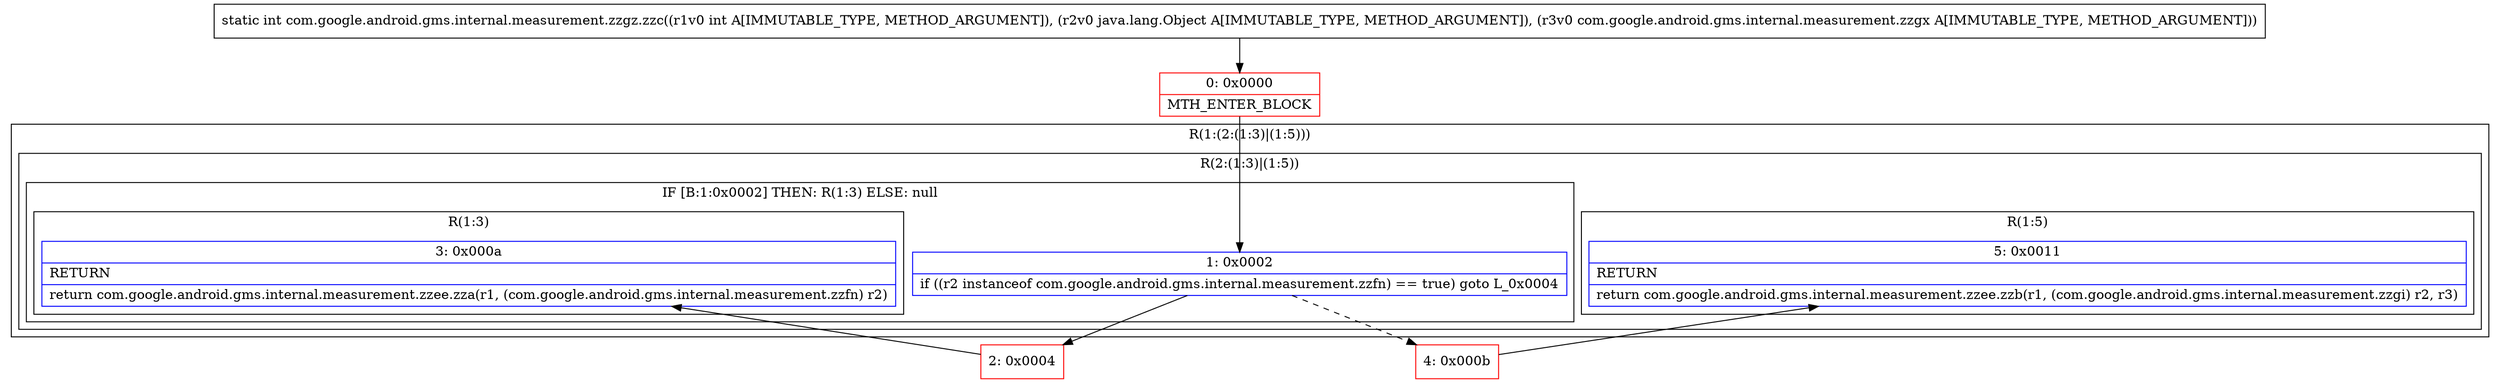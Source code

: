 digraph "CFG forcom.google.android.gms.internal.measurement.zzgz.zzc(ILjava\/lang\/Object;Lcom\/google\/android\/gms\/internal\/measurement\/zzgx;)I" {
subgraph cluster_Region_148089153 {
label = "R(1:(2:(1:3)|(1:5)))";
node [shape=record,color=blue];
subgraph cluster_Region_649674815 {
label = "R(2:(1:3)|(1:5))";
node [shape=record,color=blue];
subgraph cluster_IfRegion_428393478 {
label = "IF [B:1:0x0002] THEN: R(1:3) ELSE: null";
node [shape=record,color=blue];
Node_1 [shape=record,label="{1\:\ 0x0002|if ((r2 instanceof com.google.android.gms.internal.measurement.zzfn) == true) goto L_0x0004\l}"];
subgraph cluster_Region_1715622851 {
label = "R(1:3)";
node [shape=record,color=blue];
Node_3 [shape=record,label="{3\:\ 0x000a|RETURN\l|return com.google.android.gms.internal.measurement.zzee.zza(r1, (com.google.android.gms.internal.measurement.zzfn) r2)\l}"];
}
}
subgraph cluster_Region_1942910955 {
label = "R(1:5)";
node [shape=record,color=blue];
Node_5 [shape=record,label="{5\:\ 0x0011|RETURN\l|return com.google.android.gms.internal.measurement.zzee.zzb(r1, (com.google.android.gms.internal.measurement.zzgi) r2, r3)\l}"];
}
}
}
Node_0 [shape=record,color=red,label="{0\:\ 0x0000|MTH_ENTER_BLOCK\l}"];
Node_2 [shape=record,color=red,label="{2\:\ 0x0004}"];
Node_4 [shape=record,color=red,label="{4\:\ 0x000b}"];
MethodNode[shape=record,label="{static int com.google.android.gms.internal.measurement.zzgz.zzc((r1v0 int A[IMMUTABLE_TYPE, METHOD_ARGUMENT]), (r2v0 java.lang.Object A[IMMUTABLE_TYPE, METHOD_ARGUMENT]), (r3v0 com.google.android.gms.internal.measurement.zzgx A[IMMUTABLE_TYPE, METHOD_ARGUMENT])) }"];
MethodNode -> Node_0;
Node_1 -> Node_2;
Node_1 -> Node_4[style=dashed];
Node_0 -> Node_1;
Node_2 -> Node_3;
Node_4 -> Node_5;
}

